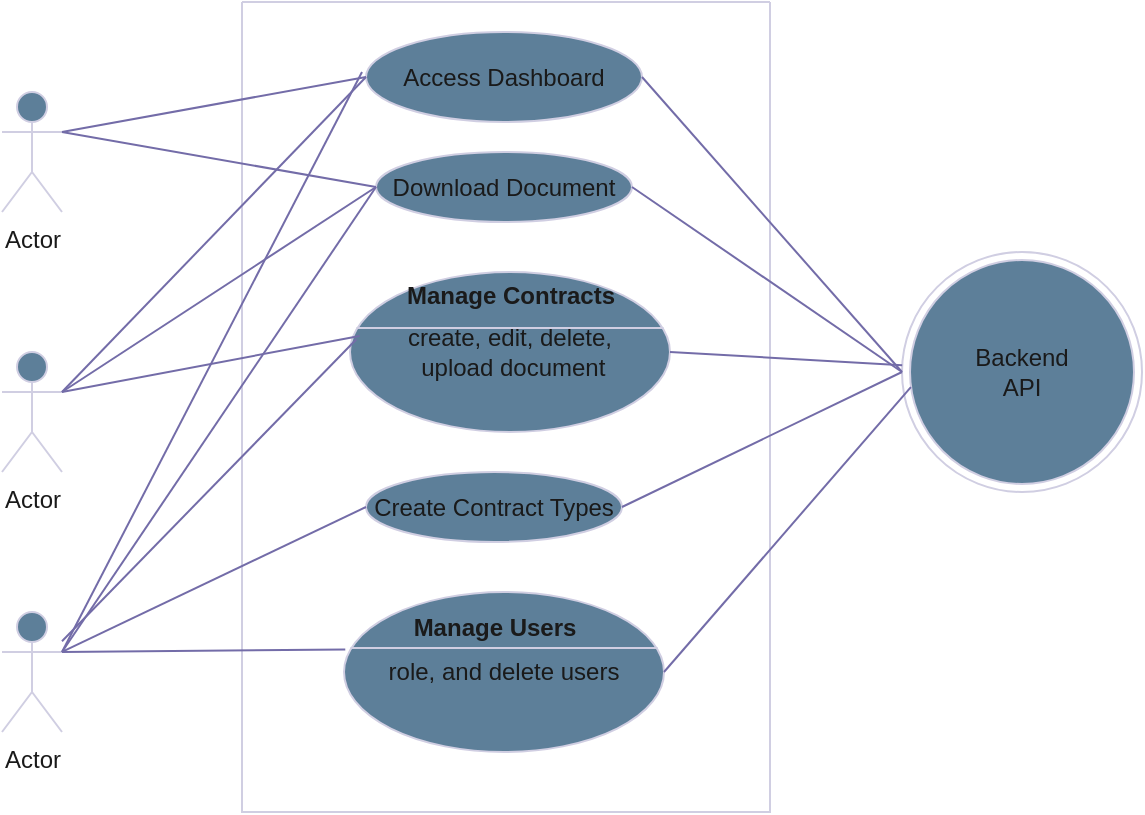 <mxfile version="28.1.2">
  <diagram name="Page-1" id="s8KyyMRnyPz0dVKfosfm">
    <mxGraphModel dx="1042" dy="626" grid="1" gridSize="10" guides="1" tooltips="1" connect="1" arrows="1" fold="1" page="1" pageScale="1" pageWidth="827" pageHeight="1169" math="0" shadow="0">
      <root>
        <mxCell id="0" />
        <mxCell id="1" parent="0" />
        <mxCell id="pdIgpOkd1cclmhklui2e-1" value="Actor" style="shape=umlActor;verticalLabelPosition=bottom;verticalAlign=top;html=1;outlineConnect=0;labelBackgroundColor=none;fillColor=#5D7F99;strokeColor=#D0CEE2;fontColor=#1A1A1A;" parent="1" vertex="1">
          <mxGeometry x="80" y="150" width="30" height="60" as="geometry" />
        </mxCell>
        <mxCell id="pdIgpOkd1cclmhklui2e-2" value="Actor" style="shape=umlActor;verticalLabelPosition=bottom;verticalAlign=top;html=1;outlineConnect=0;labelBackgroundColor=none;fillColor=#5D7F99;strokeColor=#D0CEE2;fontColor=#1A1A1A;" parent="1" vertex="1">
          <mxGeometry x="80" y="280" width="30" height="60" as="geometry" />
        </mxCell>
        <mxCell id="pdIgpOkd1cclmhklui2e-3" value="Actor" style="shape=umlActor;verticalLabelPosition=bottom;verticalAlign=top;html=1;outlineConnect=0;labelBackgroundColor=none;fillColor=#5D7F99;strokeColor=#D0CEE2;fontColor=#1A1A1A;" parent="1" vertex="1">
          <mxGeometry x="80" y="410" width="30" height="60" as="geometry" />
        </mxCell>
        <mxCell id="pdIgpOkd1cclmhklui2e-11" value="" style="swimlane;startSize=0;labelBackgroundColor=none;fillColor=#5D7F99;strokeColor=#D0CEE2;fontColor=#1A1A1A;" parent="1" vertex="1">
          <mxGeometry x="200" y="105" width="264" height="405" as="geometry" />
        </mxCell>
        <mxCell id="pdIgpOkd1cclmhklui2e-17" value="create, edit, delete,&lt;div&gt;&amp;nbsp;upload document&lt;/div&gt;" style="html=1;shape=mxgraph.sysml.useCaseExtPt;whiteSpace=wrap;align=center;labelBackgroundColor=none;fillColor=#5D7F99;strokeColor=#D0CEE2;fontColor=#1A1A1A;" parent="pdIgpOkd1cclmhklui2e-11" vertex="1">
          <mxGeometry x="54" y="135" width="160" height="80" as="geometry" />
        </mxCell>
        <mxCell id="pdIgpOkd1cclmhklui2e-18" value="Manage Contracts" style="resizable=0;html=1;verticalAlign=middle;align=center;labelBackgroundColor=none;fontStyle=1;fillColor=#5D7F99;strokeColor=#D0CEE2;fontColor=#1A1A1A;" parent="pdIgpOkd1cclmhklui2e-17" connectable="0" vertex="1">
          <mxGeometry x="80" y="17" as="geometry">
            <mxPoint y="-5" as="offset" />
          </mxGeometry>
        </mxCell>
        <mxCell id="pdIgpOkd1cclmhklui2e-21" value="Access Dashboard" style="ellipse;whiteSpace=wrap;html=1;labelBackgroundColor=none;fillColor=#5D7F99;strokeColor=#D0CEE2;fontColor=#1A1A1A;" parent="pdIgpOkd1cclmhklui2e-11" vertex="1">
          <mxGeometry x="62" y="15" width="138" height="45" as="geometry" />
        </mxCell>
        <mxCell id="pdIgpOkd1cclmhklui2e-22" value="Download Document" style="ellipse;whiteSpace=wrap;html=1;labelBackgroundColor=none;fillColor=#5D7F99;strokeColor=#D0CEE2;fontColor=#1A1A1A;" parent="pdIgpOkd1cclmhklui2e-11" vertex="1">
          <mxGeometry x="67" y="75" width="128" height="35" as="geometry" />
        </mxCell>
        <mxCell id="pdIgpOkd1cclmhklui2e-23" value="role, and delete users" style="html=1;shape=mxgraph.sysml.useCaseExtPt;whiteSpace=wrap;align=center;labelBackgroundColor=none;fillColor=#5D7F99;strokeColor=#D0CEE2;fontColor=#1A1A1A;" parent="pdIgpOkd1cclmhklui2e-11" vertex="1">
          <mxGeometry x="51" y="295" width="160" height="80" as="geometry" />
        </mxCell>
        <mxCell id="pdIgpOkd1cclmhklui2e-24" value="Manage Users" style="resizable=0;html=1;verticalAlign=middle;align=center;labelBackgroundColor=none;fontStyle=1;fillColor=#5D7F99;strokeColor=#D0CEE2;fontColor=#1A1A1A;" parent="pdIgpOkd1cclmhklui2e-23" connectable="0" vertex="1">
          <mxGeometry x="80" y="17" as="geometry">
            <mxPoint x="-5" y="1" as="offset" />
          </mxGeometry>
        </mxCell>
        <mxCell id="nvbCAyzfqYvz7mu4WBul-1" value="Create Contract Types" style="ellipse;whiteSpace=wrap;html=1;labelBackgroundColor=none;fillColor=#5D7F99;strokeColor=#D0CEE2;fontColor=#1A1A1A;" vertex="1" parent="pdIgpOkd1cclmhklui2e-11">
          <mxGeometry x="62" y="235" width="128" height="35" as="geometry" />
        </mxCell>
        <mxCell id="pdIgpOkd1cclmhklui2e-25" value="" style="edgeStyle=none;html=1;endArrow=none;verticalAlign=bottom;rounded=0;exitX=1;exitY=0.333;exitDx=0;exitDy=0;exitPerimeter=0;entryX=0;entryY=0.5;entryDx=0;entryDy=0;labelBackgroundColor=none;strokeColor=#736CA8;fontColor=default;" parent="1" source="pdIgpOkd1cclmhklui2e-1" target="pdIgpOkd1cclmhklui2e-21" edge="1">
          <mxGeometry width="160" relative="1" as="geometry">
            <mxPoint x="360" y="350" as="sourcePoint" />
            <mxPoint x="520" y="350" as="targetPoint" />
          </mxGeometry>
        </mxCell>
        <mxCell id="pdIgpOkd1cclmhklui2e-26" value="" style="edgeStyle=none;html=1;endArrow=none;verticalAlign=bottom;rounded=0;entryX=0;entryY=0.5;entryDx=0;entryDy=0;labelBackgroundColor=none;strokeColor=#736CA8;fontColor=default;" parent="1" target="pdIgpOkd1cclmhklui2e-22" edge="1">
          <mxGeometry width="160" relative="1" as="geometry">
            <mxPoint x="110" y="170" as="sourcePoint" />
            <mxPoint x="272" y="153" as="targetPoint" />
          </mxGeometry>
        </mxCell>
        <mxCell id="pdIgpOkd1cclmhklui2e-28" value="" style="edgeStyle=none;html=1;endArrow=none;verticalAlign=bottom;rounded=0;entryX=0;entryY=0.5;entryDx=0;entryDy=0;exitX=1;exitY=0.333;exitDx=0;exitDy=0;exitPerimeter=0;labelBackgroundColor=none;strokeColor=#736CA8;fontColor=default;" parent="1" source="pdIgpOkd1cclmhklui2e-2" target="pdIgpOkd1cclmhklui2e-21" edge="1">
          <mxGeometry width="160" relative="1" as="geometry">
            <mxPoint x="110" y="240" as="sourcePoint" />
            <mxPoint x="267" y="268" as="targetPoint" />
          </mxGeometry>
        </mxCell>
        <mxCell id="pdIgpOkd1cclmhklui2e-29" value="" style="edgeStyle=none;html=1;endArrow=none;verticalAlign=bottom;rounded=0;entryX=0;entryY=0.5;entryDx=0;entryDy=0;labelBackgroundColor=none;strokeColor=#736CA8;fontColor=default;" parent="1" target="pdIgpOkd1cclmhklui2e-22" edge="1">
          <mxGeometry width="160" relative="1" as="geometry">
            <mxPoint x="110" y="300" as="sourcePoint" />
            <mxPoint x="272" y="153" as="targetPoint" />
          </mxGeometry>
        </mxCell>
        <mxCell id="pdIgpOkd1cclmhklui2e-30" value="" style="edgeStyle=none;html=1;endArrow=none;verticalAlign=bottom;rounded=0;entryX=0.03;entryY=0.4;entryDx=0;entryDy=0;entryPerimeter=0;exitX=1;exitY=0.333;exitDx=0;exitDy=0;exitPerimeter=0;labelBackgroundColor=none;strokeColor=#736CA8;fontColor=default;" parent="1" source="pdIgpOkd1cclmhklui2e-2" target="pdIgpOkd1cclmhklui2e-17" edge="1">
          <mxGeometry width="160" relative="1" as="geometry">
            <mxPoint x="120" y="310" as="sourcePoint" />
            <mxPoint x="277" y="208" as="targetPoint" />
          </mxGeometry>
        </mxCell>
        <mxCell id="pdIgpOkd1cclmhklui2e-31" value="" style="edgeStyle=none;html=1;endArrow=none;verticalAlign=bottom;rounded=0;entryX=0.004;entryY=0.36;entryDx=0;entryDy=0;entryPerimeter=0;exitX=1;exitY=0.333;exitDx=0;exitDy=0;exitPerimeter=0;labelBackgroundColor=none;strokeColor=#736CA8;fontColor=default;" parent="1" source="pdIgpOkd1cclmhklui2e-3" target="pdIgpOkd1cclmhklui2e-23" edge="1">
          <mxGeometry width="160" relative="1" as="geometry">
            <mxPoint x="140" y="340" as="sourcePoint" />
            <mxPoint x="269" y="322" as="targetPoint" />
          </mxGeometry>
        </mxCell>
        <mxCell id="pdIgpOkd1cclmhklui2e-32" value="" style="edgeStyle=none;html=1;endArrow=none;verticalAlign=bottom;rounded=0;entryX=0.02;entryY=0.42;entryDx=0;entryDy=0;entryPerimeter=0;labelBackgroundColor=none;strokeColor=#736CA8;fontColor=default;" parent="1" source="pdIgpOkd1cclmhklui2e-3" target="pdIgpOkd1cclmhklui2e-17" edge="1">
          <mxGeometry width="160" relative="1" as="geometry">
            <mxPoint x="120" y="440" as="sourcePoint" />
            <mxPoint x="262" y="439" as="targetPoint" />
          </mxGeometry>
        </mxCell>
        <mxCell id="pdIgpOkd1cclmhklui2e-33" value="" style="edgeStyle=none;html=1;endArrow=none;verticalAlign=bottom;rounded=0;entryX=0;entryY=0.5;entryDx=0;entryDy=0;labelBackgroundColor=none;strokeColor=#736CA8;fontColor=default;" parent="1" target="pdIgpOkd1cclmhklui2e-22" edge="1">
          <mxGeometry width="160" relative="1" as="geometry">
            <mxPoint x="110" y="430" as="sourcePoint" />
            <mxPoint x="272" y="449" as="targetPoint" />
          </mxGeometry>
        </mxCell>
        <mxCell id="pdIgpOkd1cclmhklui2e-34" value="" style="edgeStyle=none;html=1;endArrow=none;verticalAlign=bottom;rounded=0;labelBackgroundColor=none;strokeColor=#736CA8;fontColor=default;" parent="1" edge="1">
          <mxGeometry width="160" relative="1" as="geometry">
            <mxPoint x="110" y="430" as="sourcePoint" />
            <mxPoint x="260" y="140" as="targetPoint" />
          </mxGeometry>
        </mxCell>
        <mxCell id="pdIgpOkd1cclmhklui2e-35" value="" style="ellipse;html=1;shape=endState;fillColor=#5D7F99;strokeColor=#D0CEE2;labelBackgroundColor=none;fontColor=#1A1A1A;" parent="1" vertex="1">
          <mxGeometry x="530" y="230" width="120" height="120" as="geometry" />
        </mxCell>
        <mxCell id="pdIgpOkd1cclmhklui2e-36" value="Backend API" style="text;strokeColor=none;align=center;fillColor=none;html=1;verticalAlign=middle;whiteSpace=wrap;rounded=0;labelBackgroundColor=none;fontColor=#1A1A1A;" parent="1" vertex="1">
          <mxGeometry x="560" y="275" width="60" height="30" as="geometry" />
        </mxCell>
        <mxCell id="pdIgpOkd1cclmhklui2e-37" value="" style="edgeStyle=none;html=1;endArrow=none;verticalAlign=bottom;rounded=0;exitX=1;exitY=0.5;exitDx=0;exitDy=0;entryX=0;entryY=0.5;entryDx=0;entryDy=0;labelBackgroundColor=none;strokeColor=#736CA8;fontColor=default;" parent="1" source="pdIgpOkd1cclmhklui2e-21" target="pdIgpOkd1cclmhklui2e-35" edge="1">
          <mxGeometry width="160" relative="1" as="geometry">
            <mxPoint x="540" y="497" as="sourcePoint" />
            <mxPoint x="692" y="470" as="targetPoint" />
          </mxGeometry>
        </mxCell>
        <mxCell id="pdIgpOkd1cclmhklui2e-38" value="" style="edgeStyle=none;html=1;endArrow=none;verticalAlign=bottom;rounded=0;exitX=1;exitY=0.5;exitDx=0;exitDy=0;entryX=0;entryY=0.5;entryDx=0;entryDy=0;labelBackgroundColor=none;strokeColor=#736CA8;fontColor=default;" parent="1" source="pdIgpOkd1cclmhklui2e-22" target="pdIgpOkd1cclmhklui2e-35" edge="1">
          <mxGeometry width="160" relative="1" as="geometry">
            <mxPoint x="410" y="153" as="sourcePoint" />
            <mxPoint x="590" y="320" as="targetPoint" />
          </mxGeometry>
        </mxCell>
        <mxCell id="pdIgpOkd1cclmhklui2e-39" value="" style="edgeStyle=none;html=1;endArrow=none;verticalAlign=bottom;rounded=0;exitX=1;exitY=0.5;exitDx=0;exitDy=0;exitPerimeter=0;labelBackgroundColor=none;strokeColor=#736CA8;fontColor=default;" parent="1" source="pdIgpOkd1cclmhklui2e-17" target="pdIgpOkd1cclmhklui2e-35" edge="1">
          <mxGeometry width="160" relative="1" as="geometry">
            <mxPoint x="405" y="208" as="sourcePoint" />
            <mxPoint x="590" y="320" as="targetPoint" />
          </mxGeometry>
        </mxCell>
        <mxCell id="pdIgpOkd1cclmhklui2e-40" value="" style="edgeStyle=none;html=1;endArrow=none;verticalAlign=bottom;rounded=0;exitX=1;exitY=0.5;exitDx=0;exitDy=0;entryX=0.037;entryY=0.563;entryDx=0;entryDy=0;exitPerimeter=0;entryPerimeter=0;labelBackgroundColor=none;strokeColor=#736CA8;fontColor=default;" parent="1" source="pdIgpOkd1cclmhklui2e-23" target="pdIgpOkd1cclmhklui2e-35" edge="1">
          <mxGeometry width="160" relative="1" as="geometry">
            <mxPoint x="415" y="218" as="sourcePoint" />
            <mxPoint x="600" y="330" as="targetPoint" />
          </mxGeometry>
        </mxCell>
        <mxCell id="nvbCAyzfqYvz7mu4WBul-2" value="" style="edgeStyle=none;html=1;endArrow=none;verticalAlign=bottom;rounded=0;entryX=0;entryY=0.5;entryDx=0;entryDy=0;labelBackgroundColor=none;strokeColor=#736CA8;fontColor=default;exitX=1;exitY=0.333;exitDx=0;exitDy=0;exitPerimeter=0;" edge="1" parent="1" source="pdIgpOkd1cclmhklui2e-3" target="nvbCAyzfqYvz7mu4WBul-1">
          <mxGeometry width="160" relative="1" as="geometry">
            <mxPoint x="120" y="180" as="sourcePoint" />
            <mxPoint x="277" y="208" as="targetPoint" />
          </mxGeometry>
        </mxCell>
        <mxCell id="nvbCAyzfqYvz7mu4WBul-3" value="" style="edgeStyle=none;html=1;endArrow=none;verticalAlign=bottom;rounded=0;entryX=0;entryY=0.5;entryDx=0;entryDy=0;labelBackgroundColor=none;strokeColor=#736CA8;fontColor=default;exitX=1;exitY=0.5;exitDx=0;exitDy=0;" edge="1" parent="1" source="nvbCAyzfqYvz7mu4WBul-1" target="pdIgpOkd1cclmhklui2e-35">
          <mxGeometry width="160" relative="1" as="geometry">
            <mxPoint x="120" y="440" as="sourcePoint" />
            <mxPoint x="272" y="368" as="targetPoint" />
          </mxGeometry>
        </mxCell>
      </root>
    </mxGraphModel>
  </diagram>
</mxfile>
